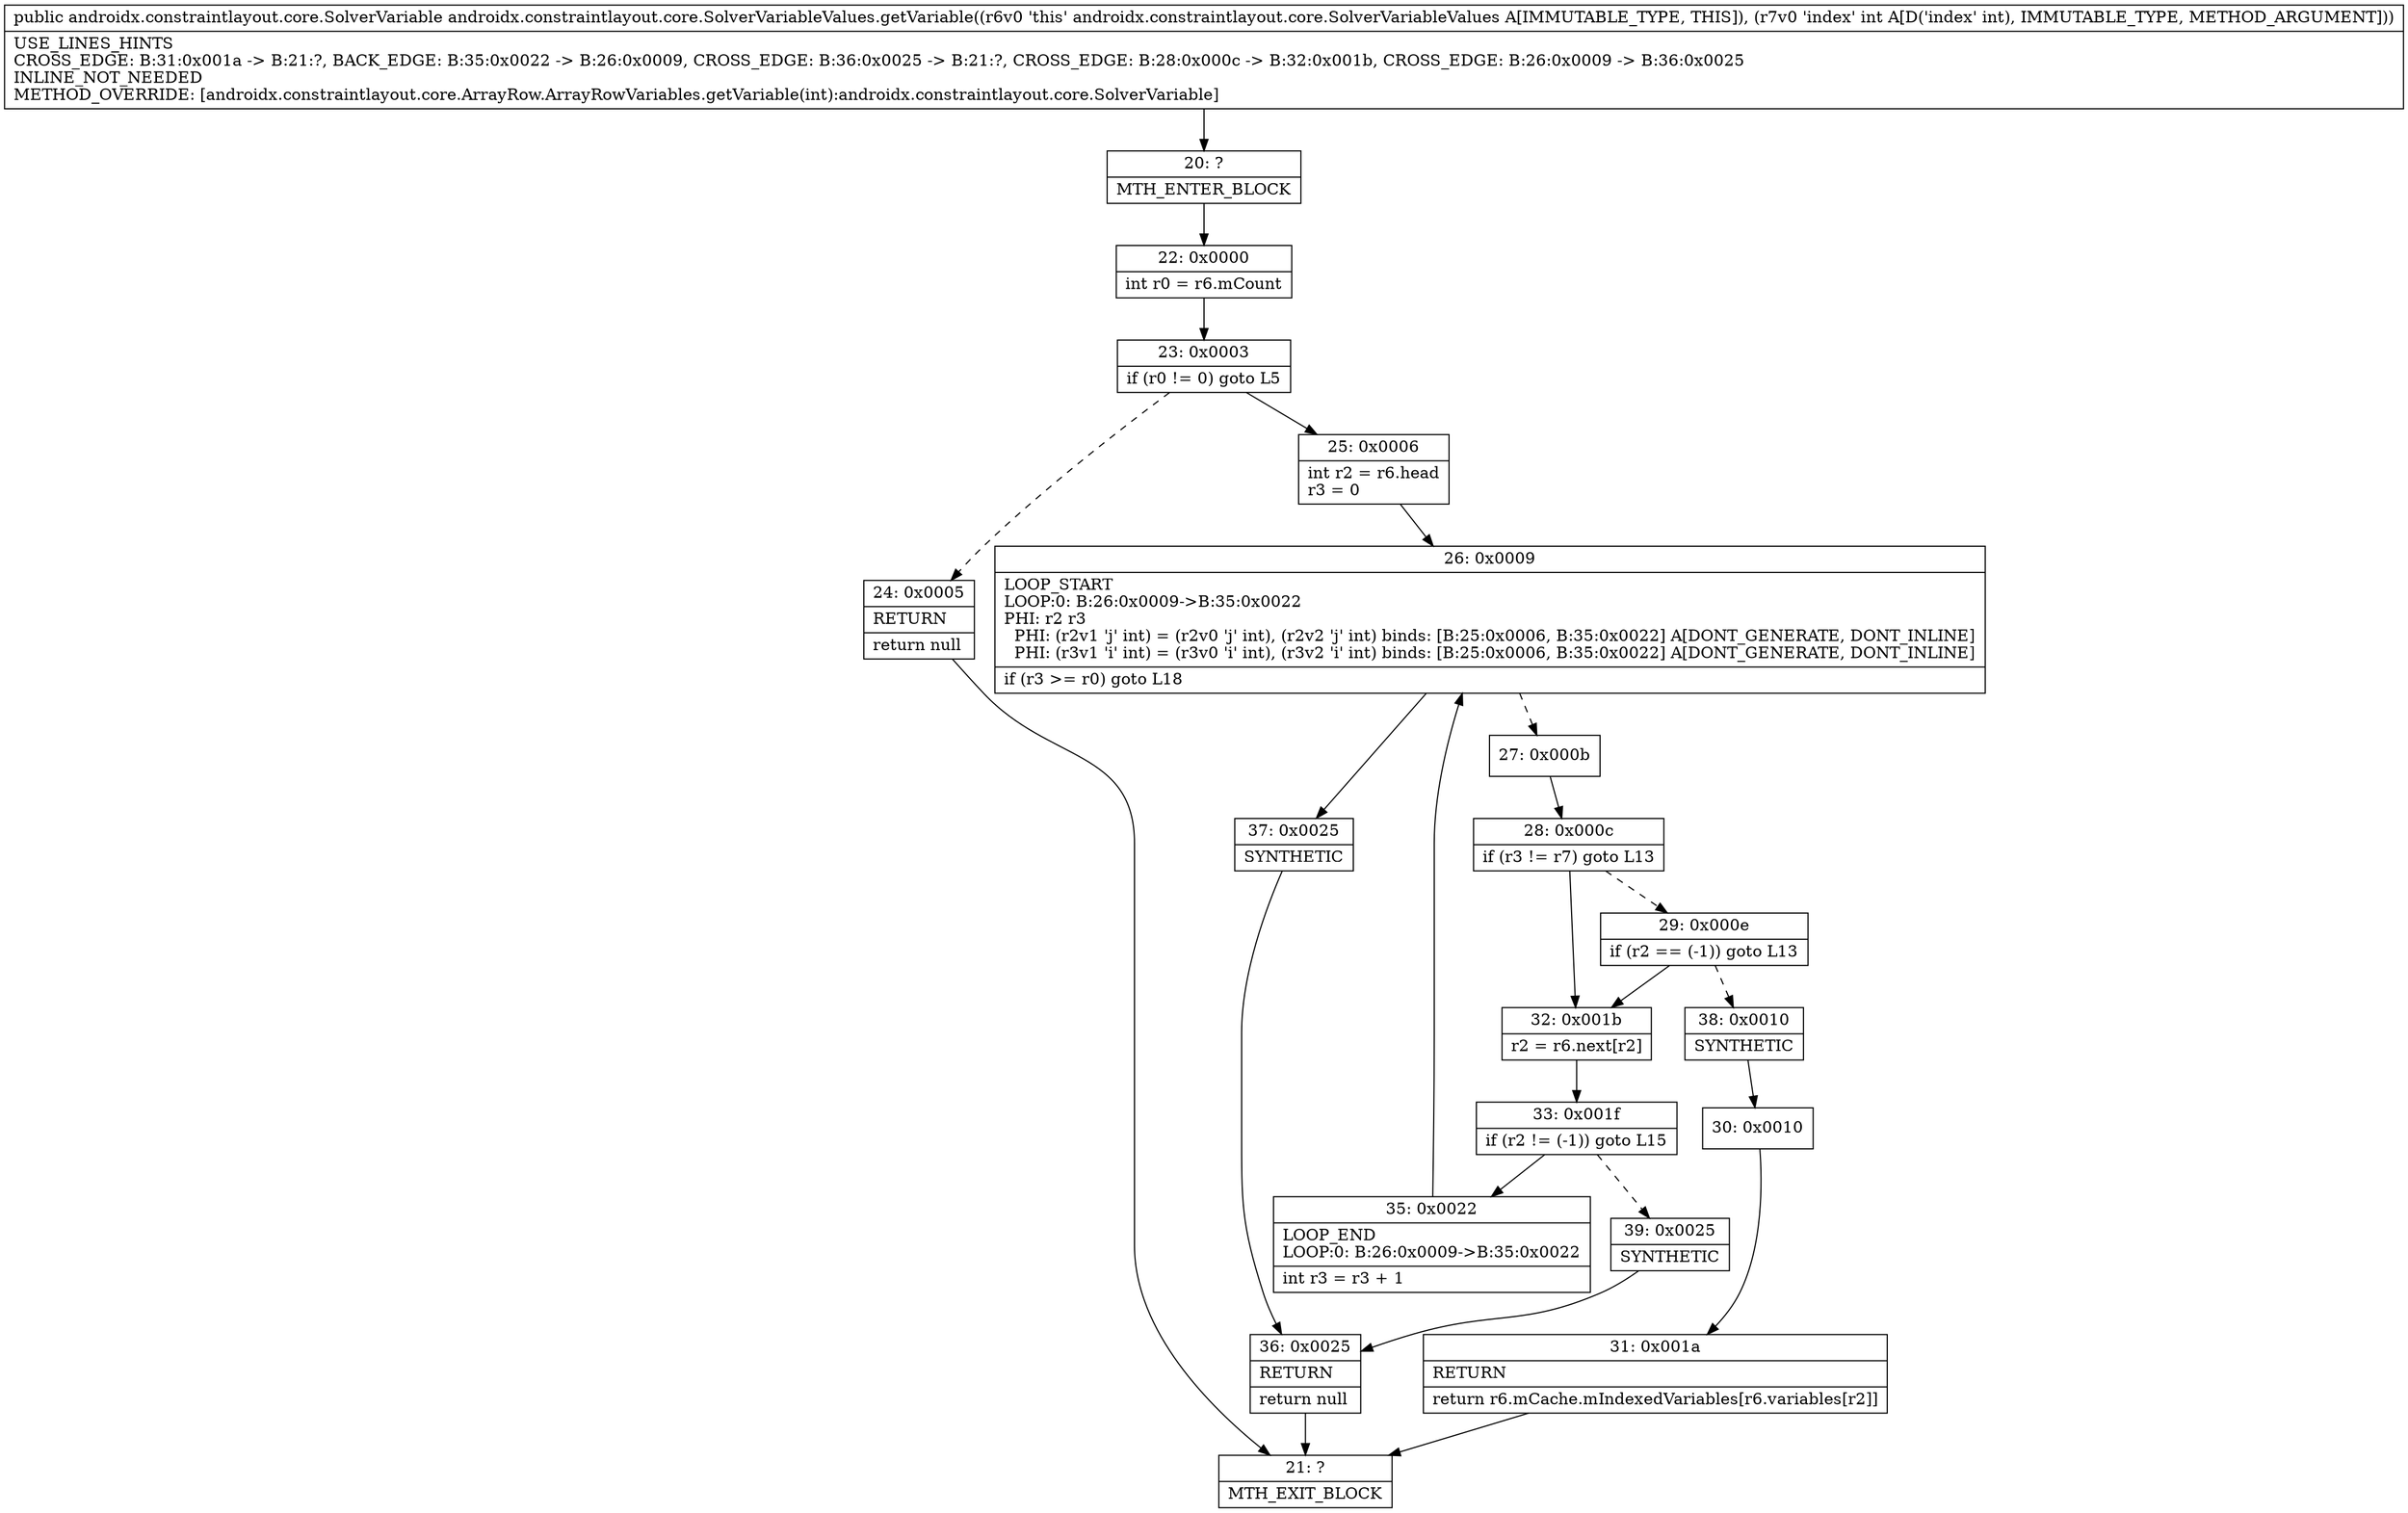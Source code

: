 digraph "CFG forandroidx.constraintlayout.core.SolverVariableValues.getVariable(I)Landroidx\/constraintlayout\/core\/SolverVariable;" {
Node_20 [shape=record,label="{20\:\ ?|MTH_ENTER_BLOCK\l}"];
Node_22 [shape=record,label="{22\:\ 0x0000|int r0 = r6.mCount\l}"];
Node_23 [shape=record,label="{23\:\ 0x0003|if (r0 != 0) goto L5\l}"];
Node_24 [shape=record,label="{24\:\ 0x0005|RETURN\l|return null\l}"];
Node_21 [shape=record,label="{21\:\ ?|MTH_EXIT_BLOCK\l}"];
Node_25 [shape=record,label="{25\:\ 0x0006|int r2 = r6.head\lr3 = 0\l}"];
Node_26 [shape=record,label="{26\:\ 0x0009|LOOP_START\lLOOP:0: B:26:0x0009\-\>B:35:0x0022\lPHI: r2 r3 \l  PHI: (r2v1 'j' int) = (r2v0 'j' int), (r2v2 'j' int) binds: [B:25:0x0006, B:35:0x0022] A[DONT_GENERATE, DONT_INLINE]\l  PHI: (r3v1 'i' int) = (r3v0 'i' int), (r3v2 'i' int) binds: [B:25:0x0006, B:35:0x0022] A[DONT_GENERATE, DONT_INLINE]\l|if (r3 \>= r0) goto L18\l}"];
Node_27 [shape=record,label="{27\:\ 0x000b}"];
Node_28 [shape=record,label="{28\:\ 0x000c|if (r3 != r7) goto L13\l}"];
Node_29 [shape=record,label="{29\:\ 0x000e|if (r2 == (\-1)) goto L13\l}"];
Node_38 [shape=record,label="{38\:\ 0x0010|SYNTHETIC\l}"];
Node_30 [shape=record,label="{30\:\ 0x0010}"];
Node_31 [shape=record,label="{31\:\ 0x001a|RETURN\l|return r6.mCache.mIndexedVariables[r6.variables[r2]]\l}"];
Node_32 [shape=record,label="{32\:\ 0x001b|r2 = r6.next[r2]\l}"];
Node_33 [shape=record,label="{33\:\ 0x001f|if (r2 != (\-1)) goto L15\l}"];
Node_35 [shape=record,label="{35\:\ 0x0022|LOOP_END\lLOOP:0: B:26:0x0009\-\>B:35:0x0022\l|int r3 = r3 + 1\l}"];
Node_39 [shape=record,label="{39\:\ 0x0025|SYNTHETIC\l}"];
Node_36 [shape=record,label="{36\:\ 0x0025|RETURN\l|return null\l}"];
Node_37 [shape=record,label="{37\:\ 0x0025|SYNTHETIC\l}"];
MethodNode[shape=record,label="{public androidx.constraintlayout.core.SolverVariable androidx.constraintlayout.core.SolverVariableValues.getVariable((r6v0 'this' androidx.constraintlayout.core.SolverVariableValues A[IMMUTABLE_TYPE, THIS]), (r7v0 'index' int A[D('index' int), IMMUTABLE_TYPE, METHOD_ARGUMENT]))  | USE_LINES_HINTS\lCROSS_EDGE: B:31:0x001a \-\> B:21:?, BACK_EDGE: B:35:0x0022 \-\> B:26:0x0009, CROSS_EDGE: B:36:0x0025 \-\> B:21:?, CROSS_EDGE: B:28:0x000c \-\> B:32:0x001b, CROSS_EDGE: B:26:0x0009 \-\> B:36:0x0025\lINLINE_NOT_NEEDED\lMETHOD_OVERRIDE: [androidx.constraintlayout.core.ArrayRow.ArrayRowVariables.getVariable(int):androidx.constraintlayout.core.SolverVariable]\l}"];
MethodNode -> Node_20;Node_20 -> Node_22;
Node_22 -> Node_23;
Node_23 -> Node_24[style=dashed];
Node_23 -> Node_25;
Node_24 -> Node_21;
Node_25 -> Node_26;
Node_26 -> Node_27[style=dashed];
Node_26 -> Node_37;
Node_27 -> Node_28;
Node_28 -> Node_29[style=dashed];
Node_28 -> Node_32;
Node_29 -> Node_32;
Node_29 -> Node_38[style=dashed];
Node_38 -> Node_30;
Node_30 -> Node_31;
Node_31 -> Node_21;
Node_32 -> Node_33;
Node_33 -> Node_35;
Node_33 -> Node_39[style=dashed];
Node_35 -> Node_26;
Node_39 -> Node_36;
Node_36 -> Node_21;
Node_37 -> Node_36;
}

